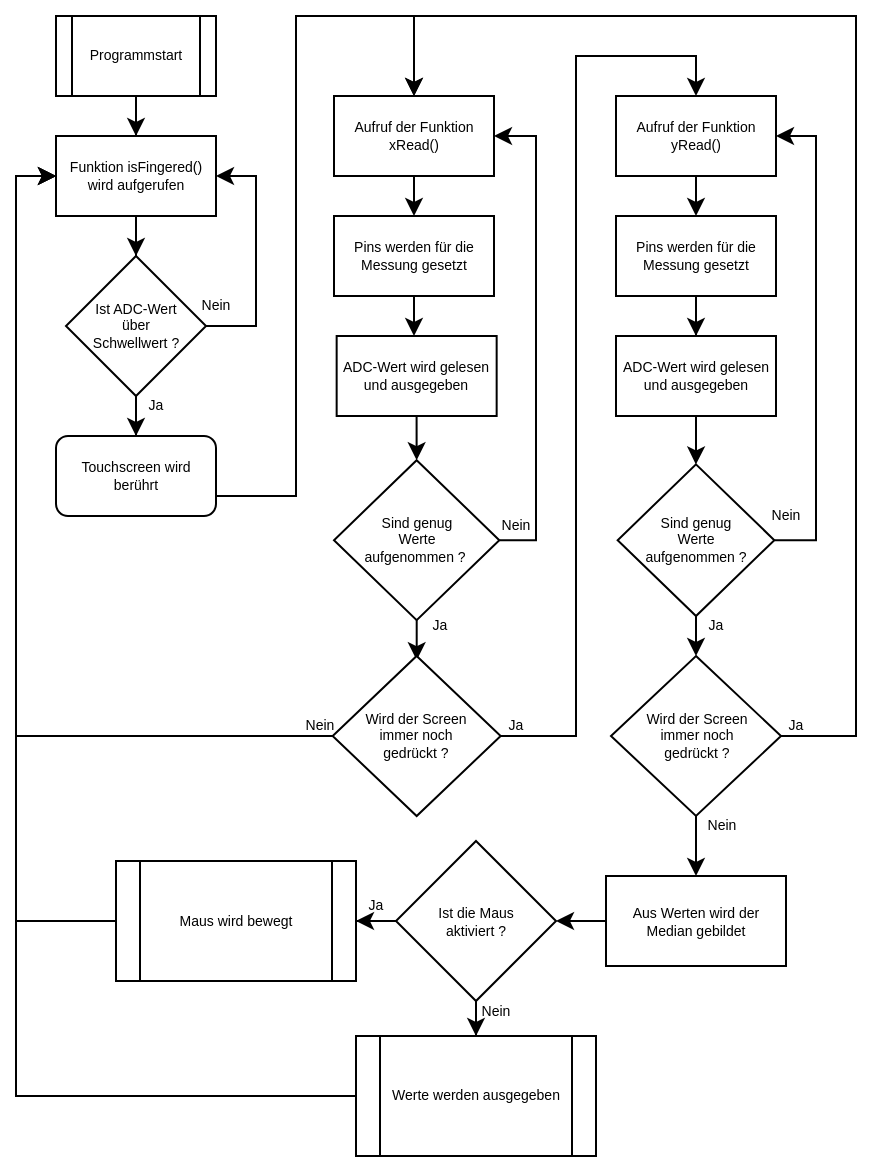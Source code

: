 <mxfile version="16.5.1" type="device"><diagram id="C5RBs43oDa-KdzZeNtuy" name="Page-1"><mxGraphModel dx="503" dy="398" grid="1" gridSize="10" guides="1" tooltips="1" connect="1" arrows="1" fold="1" page="1" pageScale="1" pageWidth="827" pageHeight="1169" math="0" shadow="0"><root><mxCell id="WIyWlLk6GJQsqaUBKTNV-0"/><mxCell id="WIyWlLk6GJQsqaUBKTNV-1" parent="WIyWlLk6GJQsqaUBKTNV-0"/><mxCell id="mewrtvrZoFPtvFAQrnfm-20" style="edgeStyle=orthogonalEdgeStyle;rounded=0;orthogonalLoop=1;jettySize=auto;html=1;entryX=0.5;entryY=0;entryDx=0;entryDy=0;fontFamily=Helvetica;fontColor=#000000;fontSize=7;labelBackgroundColor=none;" parent="WIyWlLk6GJQsqaUBKTNV-1" source="mewrtvrZoFPtvFAQrnfm-1" edge="1"><mxGeometry relative="1" as="geometry"><mxPoint x="239" y="140" as="targetPoint"/></mxGeometry></mxCell><mxCell id="mewrtvrZoFPtvFAQrnfm-1" value="Aufruf der Funktion xRead()" style="rounded=0;whiteSpace=wrap;html=1;fontSize=7;labelBackgroundColor=none;" parent="WIyWlLk6GJQsqaUBKTNV-1" vertex="1"><mxGeometry x="199" y="80" width="80" height="40" as="geometry"/></mxCell><mxCell id="mewrtvrZoFPtvFAQrnfm-7" value="" style="edgeStyle=orthogonalEdgeStyle;rounded=0;orthogonalLoop=1;jettySize=auto;html=1;fontFamily=Helvetica;fontColor=#000000;entryX=1;entryY=0.5;entryDx=0;entryDy=0;exitX=1;exitY=0.5;exitDx=0;exitDy=0;fontSize=7;labelBackgroundColor=none;" parent="WIyWlLk6GJQsqaUBKTNV-1" source="mewrtvrZoFPtvFAQrnfm-2" target="mewrtvrZoFPtvFAQrnfm-1" edge="1"><mxGeometry relative="1" as="geometry"><mxPoint x="400" y="515" as="sourcePoint"/><mxPoint x="450" y="514.5" as="targetPoint"/><Array as="points"><mxPoint x="300" y="302"/><mxPoint x="300" y="100"/></Array></mxGeometry></mxCell><mxCell id="PuNW4_1T09y3aO4AhtUO-5" value="" style="edgeStyle=orthogonalEdgeStyle;rounded=0;orthogonalLoop=1;jettySize=auto;html=1;entryX=0.497;entryY=0.024;entryDx=0;entryDy=0;entryPerimeter=0;" edge="1" parent="WIyWlLk6GJQsqaUBKTNV-1" source="mewrtvrZoFPtvFAQrnfm-2" target="mewrtvrZoFPtvFAQrnfm-9"><mxGeometry relative="1" as="geometry"/></mxCell><mxCell id="mewrtvrZoFPtvFAQrnfm-2" value="Sind genug &lt;br&gt;Werte &lt;br&gt;aufgenommen ?&amp;nbsp;&lt;br&gt;" style="rhombus;html=1;fontSize=7;labelBackgroundColor=none;spacing=1;verticalAlign=middle;whiteSpace=wrap;" parent="WIyWlLk6GJQsqaUBKTNV-1" vertex="1"><mxGeometry x="199.0" y="262.09" width="82.66" height="80" as="geometry"/></mxCell><mxCell id="PuNW4_1T09y3aO4AhtUO-3" value="" style="edgeStyle=orthogonalEdgeStyle;rounded=0;orthogonalLoop=1;jettySize=auto;html=1;" edge="1" parent="WIyWlLk6GJQsqaUBKTNV-1" source="mewrtvrZoFPtvFAQrnfm-4" target="mewrtvrZoFPtvFAQrnfm-5"><mxGeometry relative="1" as="geometry"><Array as="points"><mxPoint x="238" y="200"/><mxPoint x="238" y="200"/></Array></mxGeometry></mxCell><mxCell id="mewrtvrZoFPtvFAQrnfm-4" value="Pins werden für die Messung gesetzt" style="rounded=0;whiteSpace=wrap;html=1;labelBackgroundColor=none;fontFamily=Helvetica;fontColor=#000000;fontSize=7;" parent="WIyWlLk6GJQsqaUBKTNV-1" vertex="1"><mxGeometry x="199" y="140" width="80" height="40" as="geometry"/></mxCell><mxCell id="PuNW4_1T09y3aO4AhtUO-4" value="" style="edgeStyle=orthogonalEdgeStyle;rounded=0;orthogonalLoop=1;jettySize=auto;html=1;entryX=0.5;entryY=0;entryDx=0;entryDy=0;" edge="1" parent="WIyWlLk6GJQsqaUBKTNV-1" source="mewrtvrZoFPtvFAQrnfm-5" target="mewrtvrZoFPtvFAQrnfm-2"><mxGeometry relative="1" as="geometry"/></mxCell><mxCell id="mewrtvrZoFPtvFAQrnfm-5" value="ADC-Wert wird gelesen und ausgegeben" style="rounded=0;whiteSpace=wrap;html=1;labelBackgroundColor=none;fontFamily=Helvetica;fontColor=#000000;fontSize=7;" parent="WIyWlLk6GJQsqaUBKTNV-1" vertex="1"><mxGeometry x="200.33" y="200" width="80" height="40" as="geometry"/></mxCell><mxCell id="mewrtvrZoFPtvFAQrnfm-17" value="" style="edgeStyle=orthogonalEdgeStyle;rounded=0;orthogonalLoop=1;jettySize=auto;html=1;fontFamily=Helvetica;fontColor=#000000;entryX=0.5;entryY=0;entryDx=0;entryDy=0;fontSize=7;labelBackgroundColor=none;exitX=1;exitY=0.5;exitDx=0;exitDy=0;" parent="WIyWlLk6GJQsqaUBKTNV-1" source="mewrtvrZoFPtvFAQrnfm-9" target="mewrtvrZoFPtvFAQrnfm-10" edge="1"><mxGeometry relative="1" as="geometry"><mxPoint x="450" y="690" as="targetPoint"/><Array as="points"><mxPoint x="320" y="400"/><mxPoint x="320" y="60"/><mxPoint x="380" y="60"/></Array></mxGeometry></mxCell><mxCell id="PuNW4_1T09y3aO4AhtUO-1" value="" style="edgeStyle=orthogonalEdgeStyle;rounded=0;orthogonalLoop=1;jettySize=auto;html=1;entryX=0;entryY=0.5;entryDx=0;entryDy=0;" edge="1" parent="WIyWlLk6GJQsqaUBKTNV-1" source="mewrtvrZoFPtvFAQrnfm-9" target="mewrtvrZoFPtvFAQrnfm-50"><mxGeometry relative="1" as="geometry"><mxPoint x="117" y="460" as="targetPoint"/></mxGeometry></mxCell><mxCell id="mewrtvrZoFPtvFAQrnfm-9" value="Wird der Screen &lt;br style=&quot;font-size: 7px&quot;&gt;immer noch &lt;br style=&quot;font-size: 7px&quot;&gt;gedrückt ?" style="rhombus;whiteSpace=wrap;html=1;labelBackgroundColor=none;fontFamily=Helvetica;fontColor=#000000;fontSize=7;" parent="WIyWlLk6GJQsqaUBKTNV-1" vertex="1"><mxGeometry x="198.33" y="360" width="84" height="80" as="geometry"/></mxCell><mxCell id="mewrtvrZoFPtvFAQrnfm-27" style="edgeStyle=orthogonalEdgeStyle;rounded=0;orthogonalLoop=1;jettySize=auto;html=1;entryX=0.5;entryY=0;entryDx=0;entryDy=0;fontFamily=Helvetica;fontColor=#000000;fontSize=7;labelBackgroundColor=none;" parent="WIyWlLk6GJQsqaUBKTNV-1" source="mewrtvrZoFPtvFAQrnfm-10" edge="1"><mxGeometry relative="1" as="geometry"><mxPoint x="380" y="140" as="targetPoint"/></mxGeometry></mxCell><mxCell id="mewrtvrZoFPtvFAQrnfm-10" value="Aufruf der Funktion yRead()" style="rounded=0;whiteSpace=wrap;html=1;fontSize=7;labelBackgroundColor=none;" parent="WIyWlLk6GJQsqaUBKTNV-1" vertex="1"><mxGeometry x="340" y="80" width="80" height="40" as="geometry"/></mxCell><mxCell id="mewrtvrZoFPtvFAQrnfm-11" value="" style="edgeStyle=orthogonalEdgeStyle;rounded=0;orthogonalLoop=1;jettySize=auto;html=1;fontFamily=Helvetica;fontColor=#000000;entryX=1;entryY=0.5;entryDx=0;entryDy=0;exitX=1;exitY=0.5;exitDx=0;exitDy=0;fontSize=7;labelBackgroundColor=none;" parent="WIyWlLk6GJQsqaUBKTNV-1" source="mewrtvrZoFPtvFAQrnfm-12" target="mewrtvrZoFPtvFAQrnfm-10" edge="1"><mxGeometry relative="1" as="geometry"><mxPoint x="620" y="515" as="sourcePoint"/><mxPoint x="670" y="514.5" as="targetPoint"/><Array as="points"><mxPoint x="440" y="302"/><mxPoint x="440" y="100"/></Array></mxGeometry></mxCell><mxCell id="mewrtvrZoFPtvFAQrnfm-31" style="edgeStyle=orthogonalEdgeStyle;rounded=0;orthogonalLoop=1;jettySize=auto;html=1;fontFamily=Helvetica;fontColor=#000000;fontSize=7;exitX=0.5;exitY=1;exitDx=0;exitDy=0;labelBackgroundColor=none;entryX=0.5;entryY=0;entryDx=0;entryDy=0;" parent="WIyWlLk6GJQsqaUBKTNV-1" source="mewrtvrZoFPtvFAQrnfm-12" target="mewrtvrZoFPtvFAQrnfm-26" edge="1"><mxGeometry relative="1" as="geometry"><Array as="points"><mxPoint x="380" y="350"/><mxPoint x="380" y="350"/></Array><mxPoint x="410" y="350" as="targetPoint"/></mxGeometry></mxCell><mxCell id="mewrtvrZoFPtvFAQrnfm-12" value="Sind genug &lt;br&gt;Werte &lt;br&gt;aufgenommen ?&lt;br&gt;" style="rhombus;whiteSpace=wrap;html=1;fontSize=7;labelBackgroundColor=none;" parent="WIyWlLk6GJQsqaUBKTNV-1" vertex="1"><mxGeometry x="340.83" y="264.18" width="78.34" height="75.82" as="geometry"/></mxCell><mxCell id="mewrtvrZoFPtvFAQrnfm-29" style="edgeStyle=orthogonalEdgeStyle;rounded=0;orthogonalLoop=1;jettySize=auto;html=1;fontFamily=Helvetica;fontColor=#000000;fontSize=7;labelBackgroundColor=none;" parent="WIyWlLk6GJQsqaUBKTNV-1" source="mewrtvrZoFPtvFAQrnfm-14" target="mewrtvrZoFPtvFAQrnfm-15" edge="1"><mxGeometry relative="1" as="geometry"/></mxCell><mxCell id="mewrtvrZoFPtvFAQrnfm-14" value="Pins werden für die Messung gesetzt" style="rounded=0;whiteSpace=wrap;html=1;labelBackgroundColor=none;fontFamily=Helvetica;fontColor=#000000;fontSize=7;" parent="WIyWlLk6GJQsqaUBKTNV-1" vertex="1"><mxGeometry x="340" y="140" width="80" height="40" as="geometry"/></mxCell><mxCell id="mewrtvrZoFPtvFAQrnfm-30" style="edgeStyle=orthogonalEdgeStyle;rounded=0;orthogonalLoop=1;jettySize=auto;html=1;fontFamily=Helvetica;fontColor=#000000;fontSize=7;labelBackgroundColor=none;" parent="WIyWlLk6GJQsqaUBKTNV-1" source="mewrtvrZoFPtvFAQrnfm-15" target="mewrtvrZoFPtvFAQrnfm-12" edge="1"><mxGeometry relative="1" as="geometry"/></mxCell><mxCell id="mewrtvrZoFPtvFAQrnfm-15" value="ADC-Wert wird gelesen und ausgegeben" style="rounded=0;whiteSpace=wrap;html=1;labelBackgroundColor=none;fontFamily=Helvetica;fontColor=#000000;fontSize=7;" parent="WIyWlLk6GJQsqaUBKTNV-1" vertex="1"><mxGeometry x="340" y="200" width="80" height="40" as="geometry"/></mxCell><mxCell id="mewrtvrZoFPtvFAQrnfm-32" style="edgeStyle=orthogonalEdgeStyle;rounded=0;orthogonalLoop=1;jettySize=auto;html=1;fontFamily=Helvetica;fontColor=#000000;entryX=0.5;entryY=0;entryDx=0;entryDy=0;fontSize=7;labelBackgroundColor=none;exitX=1;exitY=0.5;exitDx=0;exitDy=0;" parent="WIyWlLk6GJQsqaUBKTNV-1" source="mewrtvrZoFPtvFAQrnfm-26" target="mewrtvrZoFPtvFAQrnfm-1" edge="1"><mxGeometry relative="1" as="geometry"><mxPoint x="640" y="90" as="targetPoint"/><Array as="points"><mxPoint x="460" y="400"/><mxPoint x="460" y="40"/><mxPoint x="239" y="40"/></Array></mxGeometry></mxCell><mxCell id="mewrtvrZoFPtvFAQrnfm-45" style="edgeStyle=orthogonalEdgeStyle;rounded=0;orthogonalLoop=1;jettySize=auto;html=1;fontFamily=Helvetica;fontColor=#000000;fontSize=7;exitX=0.5;exitY=1;exitDx=0;exitDy=0;labelBackgroundColor=none;entryX=0.5;entryY=0;entryDx=0;entryDy=0;" parent="WIyWlLk6GJQsqaUBKTNV-1" source="mewrtvrZoFPtvFAQrnfm-26" target="mewrtvrZoFPtvFAQrnfm-46" edge="1"><mxGeometry relative="1" as="geometry"><mxPoint x="390" y="450" as="targetPoint"/><Array as="points"><mxPoint x="380" y="460"/><mxPoint x="380" y="460"/></Array></mxGeometry></mxCell><mxCell id="mewrtvrZoFPtvFAQrnfm-26" value="Wird der Screen &lt;br style=&quot;font-size: 7px&quot;&gt;immer noch &lt;br style=&quot;font-size: 7px&quot;&gt;gedrückt ?" style="rhombus;whiteSpace=wrap;html=1;labelBackgroundColor=none;fontFamily=Helvetica;fontColor=#000000;fontSize=7;" parent="WIyWlLk6GJQsqaUBKTNV-1" vertex="1"><mxGeometry x="337.5" y="360" width="85" height="80" as="geometry"/></mxCell><mxCell id="mewrtvrZoFPtvFAQrnfm-33" value="Ja" style="text;html=1;strokeColor=none;fillColor=none;align=center;verticalAlign=middle;whiteSpace=wrap;rounded=0;labelBackgroundColor=none;fontFamily=Helvetica;fontColor=#000000;fontSize=7;" parent="WIyWlLk6GJQsqaUBKTNV-1" vertex="1"><mxGeometry x="260" y="380" width="60" height="30" as="geometry"/></mxCell><mxCell id="mewrtvrZoFPtvFAQrnfm-34" value="Ja" style="text;html=1;strokeColor=none;fillColor=none;align=center;verticalAlign=middle;whiteSpace=wrap;rounded=0;labelBackgroundColor=none;fontFamily=Helvetica;fontColor=#000000;fontSize=7;" parent="WIyWlLk6GJQsqaUBKTNV-1" vertex="1"><mxGeometry x="400" y="380" width="60" height="30" as="geometry"/></mxCell><mxCell id="mewrtvrZoFPtvFAQrnfm-35" value="Ja" style="text;html=1;strokeColor=none;fillColor=none;align=center;verticalAlign=middle;whiteSpace=wrap;rounded=0;labelBackgroundColor=none;fontFamily=Helvetica;fontColor=#000000;fontSize=7;" parent="WIyWlLk6GJQsqaUBKTNV-1" vertex="1"><mxGeometry x="221.66" y="330" width="60" height="30" as="geometry"/></mxCell><mxCell id="mewrtvrZoFPtvFAQrnfm-36" value="Ja" style="text;html=1;strokeColor=none;fillColor=none;align=center;verticalAlign=middle;whiteSpace=wrap;rounded=0;labelBackgroundColor=none;fontFamily=Helvetica;fontColor=#000000;fontSize=7;" parent="WIyWlLk6GJQsqaUBKTNV-1" vertex="1"><mxGeometry x="360" y="330" width="60" height="30" as="geometry"/></mxCell><mxCell id="mewrtvrZoFPtvFAQrnfm-38" value="Nein" style="text;html=1;strokeColor=none;fillColor=none;align=center;verticalAlign=middle;whiteSpace=wrap;rounded=0;labelBackgroundColor=none;fontFamily=Helvetica;fontColor=#000000;fontSize=7;" parent="WIyWlLk6GJQsqaUBKTNV-1" vertex="1"><mxGeometry x="260" y="280" width="60" height="30" as="geometry"/></mxCell><mxCell id="mewrtvrZoFPtvFAQrnfm-39" value="Nein" style="text;html=1;strokeColor=none;fillColor=none;align=center;verticalAlign=middle;whiteSpace=wrap;rounded=0;labelBackgroundColor=none;fontFamily=Helvetica;fontColor=#000000;fontSize=7;" parent="WIyWlLk6GJQsqaUBKTNV-1" vertex="1"><mxGeometry x="390" y="270" width="70" height="40" as="geometry"/></mxCell><mxCell id="mewrtvrZoFPtvFAQrnfm-42" value="Nein" style="text;html=1;strokeColor=none;fillColor=none;align=center;verticalAlign=middle;whiteSpace=wrap;rounded=0;labelBackgroundColor=none;fontFamily=Helvetica;fontColor=#000000;fontSize=7;" parent="WIyWlLk6GJQsqaUBKTNV-1" vertex="1"><mxGeometry x="362.5" y="430" width="60" height="30" as="geometry"/></mxCell><mxCell id="mewrtvrZoFPtvFAQrnfm-64" value="" style="edgeStyle=orthogonalEdgeStyle;rounded=0;orthogonalLoop=1;jettySize=auto;html=1;fontFamily=Helvetica;fontSize=7;fontColor=#000000;labelBackgroundColor=none;" parent="WIyWlLk6GJQsqaUBKTNV-1" source="mewrtvrZoFPtvFAQrnfm-46" target="mewrtvrZoFPtvFAQrnfm-63" edge="1"><mxGeometry relative="1" as="geometry"/></mxCell><mxCell id="mewrtvrZoFPtvFAQrnfm-46" value="Aus Werten wird der Median gebildet" style="rounded=0;whiteSpace=wrap;html=1;labelBackgroundColor=none;fontFamily=Helvetica;fontColor=#000000;fontSize=7;" parent="WIyWlLk6GJQsqaUBKTNV-1" vertex="1"><mxGeometry x="335" y="470" width="90" height="45" as="geometry"/></mxCell><mxCell id="mewrtvrZoFPtvFAQrnfm-54" value="" style="edgeStyle=orthogonalEdgeStyle;rounded=0;orthogonalLoop=1;jettySize=auto;html=1;fontFamily=Helvetica;fontSize=7;fontColor=#000000;entryX=0.5;entryY=0;entryDx=0;entryDy=0;labelBackgroundColor=none;" parent="WIyWlLk6GJQsqaUBKTNV-1" source="mewrtvrZoFPtvFAQrnfm-48" target="mewrtvrZoFPtvFAQrnfm-50" edge="1"><mxGeometry relative="1" as="geometry"/></mxCell><mxCell id="mewrtvrZoFPtvFAQrnfm-48" value="Programmstart" style="shape=process;whiteSpace=wrap;html=1;backgroundOutline=1;labelBackgroundColor=none;fontFamily=Helvetica;fontColor=#000000;fontSize=7;" parent="WIyWlLk6GJQsqaUBKTNV-1" vertex="1"><mxGeometry x="60" y="40" width="80" height="40" as="geometry"/></mxCell><mxCell id="mewrtvrZoFPtvFAQrnfm-55" value="" style="edgeStyle=orthogonalEdgeStyle;rounded=0;orthogonalLoop=1;jettySize=auto;html=1;fontFamily=Helvetica;fontSize=7;fontColor=#000000;entryX=0.5;entryY=0;entryDx=0;entryDy=0;labelBackgroundColor=none;" parent="WIyWlLk6GJQsqaUBKTNV-1" source="mewrtvrZoFPtvFAQrnfm-50" target="mewrtvrZoFPtvFAQrnfm-51" edge="1"><mxGeometry relative="1" as="geometry"/></mxCell><mxCell id="mewrtvrZoFPtvFAQrnfm-50" value="Funktion isFingered() wird aufgerufen" style="rounded=0;whiteSpace=wrap;html=1;labelBackgroundColor=none;fontFamily=Helvetica;fontColor=#000000;fontSize=7;" parent="WIyWlLk6GJQsqaUBKTNV-1" vertex="1"><mxGeometry x="60" y="100" width="80" height="40" as="geometry"/></mxCell><mxCell id="mewrtvrZoFPtvFAQrnfm-56" value="" style="edgeStyle=orthogonalEdgeStyle;rounded=0;orthogonalLoop=1;jettySize=auto;html=1;fontFamily=Helvetica;fontSize=7;fontColor=#000000;entryX=1;entryY=0.5;entryDx=0;entryDy=0;exitX=1;exitY=0.5;exitDx=0;exitDy=0;labelBackgroundColor=none;" parent="WIyWlLk6GJQsqaUBKTNV-1" source="mewrtvrZoFPtvFAQrnfm-51" target="mewrtvrZoFPtvFAQrnfm-50" edge="1"><mxGeometry relative="1" as="geometry"><Array as="points"><mxPoint x="160" y="195"/><mxPoint x="160" y="120"/></Array></mxGeometry></mxCell><mxCell id="mewrtvrZoFPtvFAQrnfm-57" value="" style="edgeStyle=orthogonalEdgeStyle;rounded=0;orthogonalLoop=1;jettySize=auto;html=1;fontFamily=Helvetica;fontSize=7;fontColor=#000000;labelBackgroundColor=none;" parent="WIyWlLk6GJQsqaUBKTNV-1" source="mewrtvrZoFPtvFAQrnfm-51" target="mewrtvrZoFPtvFAQrnfm-52" edge="1"><mxGeometry relative="1" as="geometry"/></mxCell><mxCell id="mewrtvrZoFPtvFAQrnfm-51" value="Ist ADC-Wert &lt;br&gt;über &lt;br&gt;Schwellwert ?" style="rhombus;whiteSpace=wrap;html=1;labelBackgroundColor=none;fontFamily=Helvetica;fontColor=#000000;fontSize=7;" parent="WIyWlLk6GJQsqaUBKTNV-1" vertex="1"><mxGeometry x="65" y="160" width="70" height="70" as="geometry"/></mxCell><mxCell id="mewrtvrZoFPtvFAQrnfm-61" value="" style="edgeStyle=orthogonalEdgeStyle;rounded=0;orthogonalLoop=1;jettySize=auto;html=1;fontFamily=Helvetica;fontSize=7;fontColor=#000000;entryX=0.5;entryY=0;entryDx=0;entryDy=0;exitX=1;exitY=0.5;exitDx=0;exitDy=0;labelBackgroundColor=none;" parent="WIyWlLk6GJQsqaUBKTNV-1" source="mewrtvrZoFPtvFAQrnfm-52" target="mewrtvrZoFPtvFAQrnfm-1" edge="1"><mxGeometry relative="1" as="geometry"><mxPoint x="210" y="160" as="targetPoint"/><Array as="points"><mxPoint x="140" y="280"/><mxPoint x="180" y="280"/><mxPoint x="180" y="40"/><mxPoint x="239" y="40"/></Array></mxGeometry></mxCell><mxCell id="mewrtvrZoFPtvFAQrnfm-52" value="Touchscreen wird berührt" style="rounded=1;whiteSpace=wrap;html=1;labelBackgroundColor=none;fontFamily=Helvetica;fontSize=7;fontColor=#000000;" parent="WIyWlLk6GJQsqaUBKTNV-1" vertex="1"><mxGeometry x="60" y="250" width="80" height="40" as="geometry"/></mxCell><mxCell id="mewrtvrZoFPtvFAQrnfm-58" value="Nein" style="text;html=1;strokeColor=none;fillColor=none;align=center;verticalAlign=middle;whiteSpace=wrap;rounded=0;labelBackgroundColor=none;fontFamily=Helvetica;fontSize=7;fontColor=#000000;" parent="WIyWlLk6GJQsqaUBKTNV-1" vertex="1"><mxGeometry x="110" y="170" width="60" height="30" as="geometry"/></mxCell><mxCell id="mewrtvrZoFPtvFAQrnfm-59" value="Ja" style="text;html=1;strokeColor=none;fillColor=none;align=center;verticalAlign=middle;whiteSpace=wrap;rounded=0;labelBackgroundColor=none;fontFamily=Helvetica;fontSize=7;fontColor=#000000;" parent="WIyWlLk6GJQsqaUBKTNV-1" vertex="1"><mxGeometry x="80" y="220" width="60" height="30" as="geometry"/></mxCell><mxCell id="mewrtvrZoFPtvFAQrnfm-66" value="" style="edgeStyle=orthogonalEdgeStyle;rounded=0;orthogonalLoop=1;jettySize=auto;html=1;labelBackgroundColor=none;fontFamily=Helvetica;fontSize=7;fontColor=#000000;entryX=1;entryY=0.5;entryDx=0;entryDy=0;" parent="WIyWlLk6GJQsqaUBKTNV-1" source="mewrtvrZoFPtvFAQrnfm-63" target="mewrtvrZoFPtvFAQrnfm-71" edge="1"><mxGeometry relative="1" as="geometry"><mxPoint x="200" y="635" as="targetPoint"/></mxGeometry></mxCell><mxCell id="mewrtvrZoFPtvFAQrnfm-70" value="" style="edgeStyle=orthogonalEdgeStyle;rounded=0;orthogonalLoop=1;jettySize=auto;html=1;labelBackgroundColor=none;fontFamily=Helvetica;fontSize=7;fontColor=#000000;" parent="WIyWlLk6GJQsqaUBKTNV-1" source="mewrtvrZoFPtvFAQrnfm-63" target="mewrtvrZoFPtvFAQrnfm-69" edge="1"><mxGeometry relative="1" as="geometry"/></mxCell><mxCell id="mewrtvrZoFPtvFAQrnfm-63" value="Ist die Maus &lt;br&gt;aktiviert ?" style="rhombus;whiteSpace=wrap;html=1;fontSize=7;fontColor=#000000;rounded=0;labelBackgroundColor=none;" parent="WIyWlLk6GJQsqaUBKTNV-1" vertex="1"><mxGeometry x="230" y="452.5" width="80" height="80" as="geometry"/></mxCell><mxCell id="mewrtvrZoFPtvFAQrnfm-75" value="" style="edgeStyle=orthogonalEdgeStyle;rounded=0;orthogonalLoop=1;jettySize=auto;html=1;labelBackgroundColor=none;fontFamily=Helvetica;fontSize=7;fontColor=#000000;entryX=0;entryY=0.5;entryDx=0;entryDy=0;" parent="WIyWlLk6GJQsqaUBKTNV-1" source="mewrtvrZoFPtvFAQrnfm-69" target="mewrtvrZoFPtvFAQrnfm-50" edge="1"><mxGeometry relative="1" as="geometry"><mxPoint x="165" y="720" as="targetPoint"/></mxGeometry></mxCell><mxCell id="mewrtvrZoFPtvFAQrnfm-69" value="Werte werden ausgegeben" style="shape=process;whiteSpace=wrap;html=1;backgroundOutline=1;labelBackgroundColor=none;fontFamily=Helvetica;fontSize=7;fontColor=#000000;" parent="WIyWlLk6GJQsqaUBKTNV-1" vertex="1"><mxGeometry x="210" y="550" width="120" height="60" as="geometry"/></mxCell><mxCell id="mewrtvrZoFPtvFAQrnfm-73" value="" style="edgeStyle=orthogonalEdgeStyle;rounded=0;orthogonalLoop=1;jettySize=auto;html=1;labelBackgroundColor=none;fontFamily=Helvetica;fontSize=7;fontColor=#000000;entryX=0;entryY=0.5;entryDx=0;entryDy=0;" parent="WIyWlLk6GJQsqaUBKTNV-1" source="mewrtvrZoFPtvFAQrnfm-71" target="mewrtvrZoFPtvFAQrnfm-50" edge="1"><mxGeometry relative="1" as="geometry"><mxPoint x="50" y="635" as="targetPoint"/><Array as="points"><mxPoint x="40" y="492"/><mxPoint x="40" y="120"/></Array></mxGeometry></mxCell><mxCell id="mewrtvrZoFPtvFAQrnfm-71" value="Maus wird bewegt" style="shape=process;whiteSpace=wrap;html=1;backgroundOutline=1;labelBackgroundColor=none;fontFamily=Helvetica;fontSize=7;fontColor=#000000;" parent="WIyWlLk6GJQsqaUBKTNV-1" vertex="1"><mxGeometry x="90" y="462.5" width="120" height="60" as="geometry"/></mxCell><mxCell id="2MVSfBZqgxqsnhK-HoOL-0" value="Ja" style="text;html=1;strokeColor=none;fillColor=none;align=center;verticalAlign=middle;whiteSpace=wrap;rounded=0;labelBackgroundColor=none;fontFamily=Helvetica;fontColor=#000000;fontSize=7;" parent="WIyWlLk6GJQsqaUBKTNV-1" vertex="1"><mxGeometry x="190" y="470" width="60" height="30" as="geometry"/></mxCell><mxCell id="2MVSfBZqgxqsnhK-HoOL-1" value="Nein" style="text;html=1;strokeColor=none;fillColor=none;align=center;verticalAlign=middle;whiteSpace=wrap;rounded=0;labelBackgroundColor=none;fontFamily=Helvetica;fontColor=#000000;fontSize=7;" parent="WIyWlLk6GJQsqaUBKTNV-1" vertex="1"><mxGeometry x="250" y="522.5" width="60" height="30" as="geometry"/></mxCell><mxCell id="PuNW4_1T09y3aO4AhtUO-6" value="Nein" style="text;html=1;strokeColor=none;fillColor=none;align=center;verticalAlign=middle;whiteSpace=wrap;rounded=0;labelBackgroundColor=none;fontFamily=Helvetica;fontColor=#000000;fontSize=7;" vertex="1" parent="WIyWlLk6GJQsqaUBKTNV-1"><mxGeometry x="161.66" y="380" width="60" height="30" as="geometry"/></mxCell></root></mxGraphModel></diagram></mxfile>
